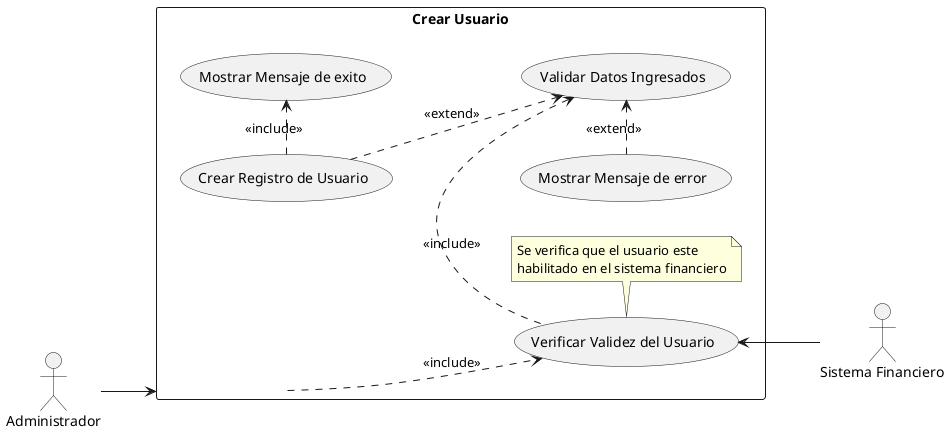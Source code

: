 @startuml

left to right direction



actor Administrador as "Administrador"
actor SistemaExterno as "Sistema Financiero"


rectangle "Crear Usuario" {
  Administrador --> (Crear Usuario)
  
  (Crear Usuario) ..> (Verificar Validez del Usuario) : <<include>>
  (Verificar Validez del Usuario) <-- SistemaExterno


  
  (Validar Datos Ingresados) <.right. (Verificar Validez del Usuario) : <<include>>
  
  (Validar Datos Ingresados) <.up. (Crear Registro de Usuario) : <<extend>>
  (Validar Datos Ingresados) <.left. (Mostrar Mensaje de error) : <<extend>>
  
  (Mostrar Mensaje de exito) <.left. (Crear Registro de Usuario): <<include>>
  
  note bottom of (Verificar Validez del Usuario)
    Se verifica que el usuario este
    habilitado en el sistema financiero
  end note


}

@enduml
